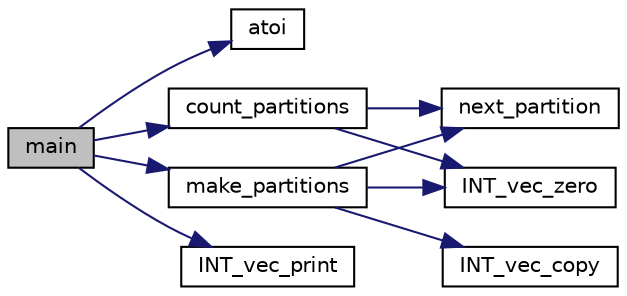 digraph "main"
{
  edge [fontname="Helvetica",fontsize="10",labelfontname="Helvetica",labelfontsize="10"];
  node [fontname="Helvetica",fontsize="10",shape=record];
  rankdir="LR";
  Node5 [label="main",height=0.2,width=0.4,color="black", fillcolor="grey75", style="filled", fontcolor="black"];
  Node5 -> Node6 [color="midnightblue",fontsize="10",style="solid",fontname="Helvetica"];
  Node6 [label="atoi",height=0.2,width=0.4,color="black", fillcolor="white", style="filled",URL="$d9/d60/discreta_8h.html#ad0ac71cbcb495289e474437d6b7d7fac"];
  Node5 -> Node7 [color="midnightblue",fontsize="10",style="solid",fontname="Helvetica"];
  Node7 [label="count_partitions",height=0.2,width=0.4,color="black", fillcolor="white", style="filled",URL="$d7/de5/conjugacy__classes__sym__n_8_c.html#adffbb5d61d9f4bdafc31862760145403"];
  Node7 -> Node8 [color="midnightblue",fontsize="10",style="solid",fontname="Helvetica"];
  Node8 [label="INT_vec_zero",height=0.2,width=0.4,color="black", fillcolor="white", style="filled",URL="$df/dbf/sajeeb_8_c.html#aa8c9c7977203577026080f546fe4980f"];
  Node7 -> Node9 [color="midnightblue",fontsize="10",style="solid",fontname="Helvetica"];
  Node9 [label="next_partition",height=0.2,width=0.4,color="black", fillcolor="white", style="filled",URL="$d7/de5/conjugacy__classes__sym__n_8_c.html#a1cc81054807e5c72ff35f4b82ff48fcb"];
  Node5 -> Node10 [color="midnightblue",fontsize="10",style="solid",fontname="Helvetica"];
  Node10 [label="make_partitions",height=0.2,width=0.4,color="black", fillcolor="white", style="filled",URL="$d7/de5/conjugacy__classes__sym__n_8_c.html#a1aa2e0fef1529e491aa6039f1e180e9b"];
  Node10 -> Node8 [color="midnightblue",fontsize="10",style="solid",fontname="Helvetica"];
  Node10 -> Node11 [color="midnightblue",fontsize="10",style="solid",fontname="Helvetica"];
  Node11 [label="INT_vec_copy",height=0.2,width=0.4,color="black", fillcolor="white", style="filled",URL="$df/dbf/sajeeb_8_c.html#ac2d875e27e009af6ec04d17254d11075"];
  Node10 -> Node9 [color="midnightblue",fontsize="10",style="solid",fontname="Helvetica"];
  Node5 -> Node12 [color="midnightblue",fontsize="10",style="solid",fontname="Helvetica"];
  Node12 [label="INT_vec_print",height=0.2,width=0.4,color="black", fillcolor="white", style="filled",URL="$df/dbf/sajeeb_8_c.html#a79a5901af0b47dd0d694109543c027fe"];
}

